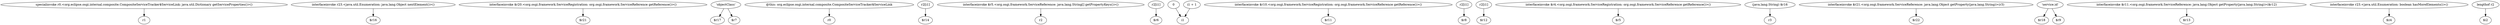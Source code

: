 digraph g {
0[label="specialinvoke r0.<org.eclipse.osgi.internal.composite.CompositeServiceTracker$ServiceLink: java.util.Dictionary getServiceProperties()>()"]
1[label="r1"]
0->1[label=""]
2[label="interfaceinvoke r23.<java.util.Enumeration: java.lang.Object nextElement()>()"]
3[label="$r16"]
2->3[label=""]
4[label="interfaceinvoke $r20.<org.osgi.framework.ServiceRegistration: org.osgi.framework.ServiceReference getReference()>()"]
5[label="$r21"]
4->5[label=""]
6[label="'objectClass'"]
7[label="$r17"]
6->7[label=""]
8[label="@this: org.eclipse.osgi.internal.composite.CompositeServiceTracker$ServiceLink"]
9[label="r0"]
8->9[label=""]
10[label="r2[i1]"]
11[label="$r14"]
10->11[label=""]
12[label="interfaceinvoke $r5.<org.osgi.framework.ServiceReference: java.lang.String[] getPropertyKeys()>()"]
13[label="r2"]
12->13[label=""]
14[label="r2[i1]"]
15[label="$r6"]
14->15[label=""]
16[label="$r7"]
6->16[label=""]
17[label="0"]
18[label="i1"]
17->18[label=""]
19[label="interfaceinvoke $r10.<org.osgi.framework.ServiceRegistration: org.osgi.framework.ServiceReference getReference()>()"]
20[label="$r11"]
19->20[label=""]
21[label="r2[i1]"]
22[label="$r8"]
21->22[label=""]
23[label="r2[i1]"]
24[label="$r12"]
23->24[label=""]
25[label="interfaceinvoke $r4.<org.osgi.framework.ServiceRegistration: org.osgi.framework.ServiceReference getReference()>()"]
26[label="$r5"]
25->26[label=""]
27[label="(java.lang.String) $r16"]
28[label="r3"]
27->28[label=""]
29[label="interfaceinvoke $r21.<org.osgi.framework.ServiceReference: java.lang.Object getProperty(java.lang.String)>(r3)"]
30[label="$r22"]
29->30[label=""]
31[label="'service.id'"]
32[label="$r18"]
31->32[label=""]
33[label="interfaceinvoke $r11.<org.osgi.framework.ServiceReference: java.lang.Object getProperty(java.lang.String)>($r12)"]
34[label="$r13"]
33->34[label=""]
35[label="interfaceinvoke r23.<java.util.Enumeration: boolean hasMoreElements()>()"]
36[label="$z4"]
35->36[label=""]
37[label="$r9"]
31->37[label=""]
38[label="i1 + 1"]
38->18[label=""]
39[label="lengthof r2"]
40[label="$i2"]
39->40[label=""]
}